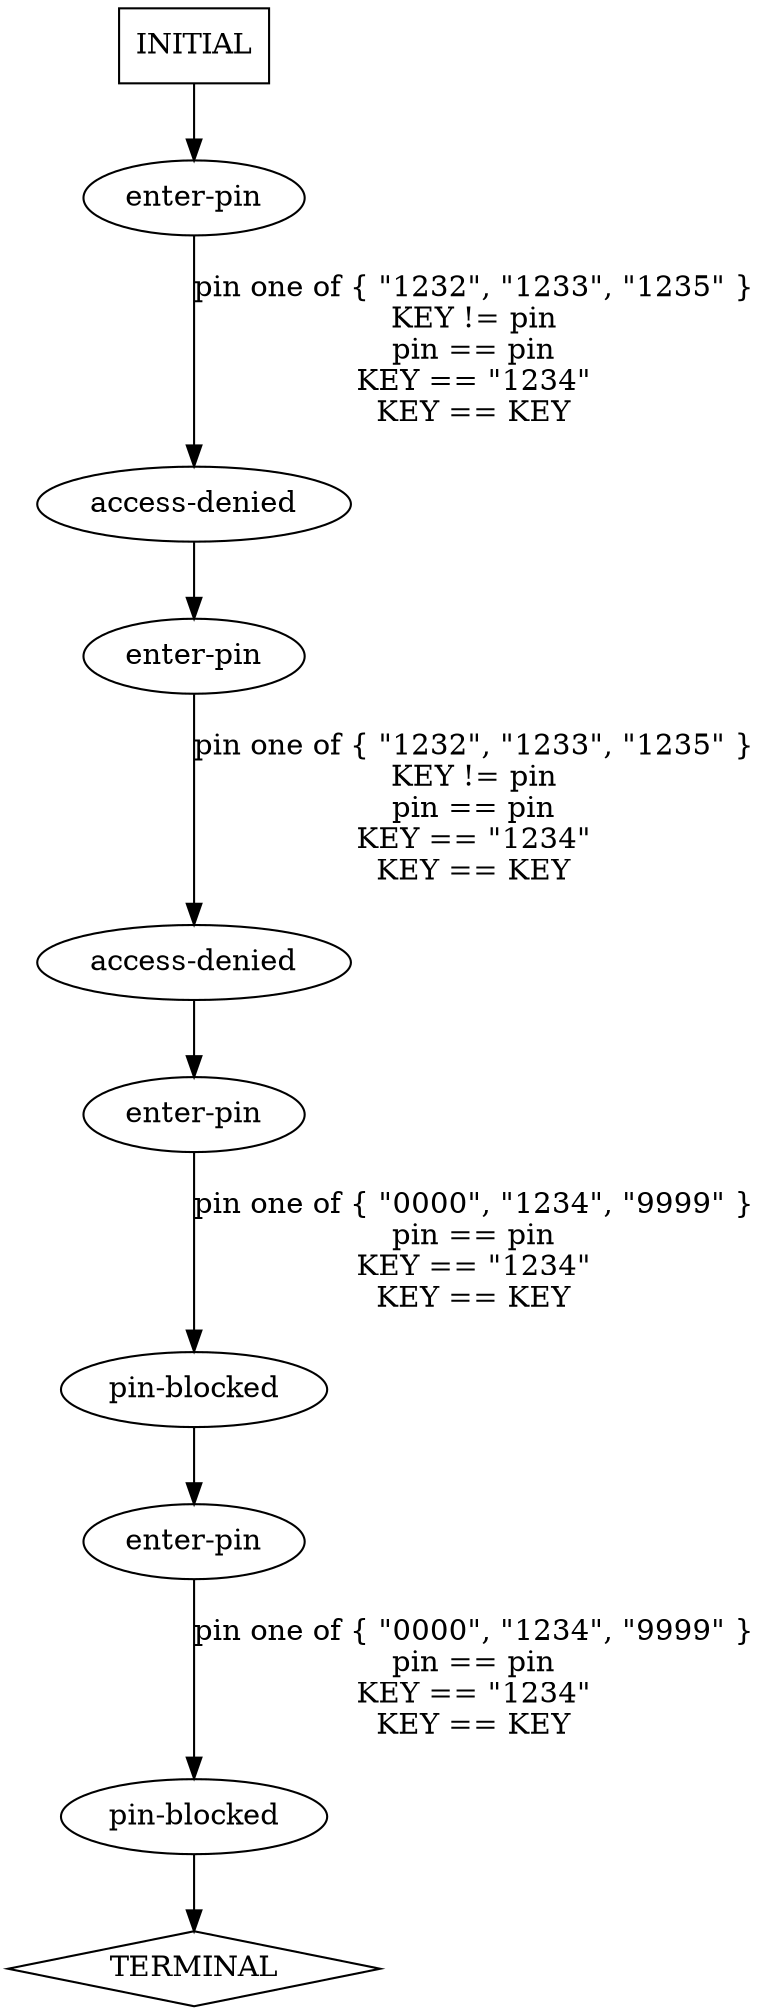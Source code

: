 digraph {
  0 [label="access-denied"];
  1 [label="access-denied"];
  2 [label="enter-pin"];
  3 [label="enter-pin"];
  4 [label="enter-pin"];
  5 [label="enter-pin"];
  6 [label="pin-blocked"];
  7 [label="pin-blocked"];
  8 [label="TERMINAL",shape=diamond];
  9 [label="INITIAL",shape=box];
0->3 [label="",];
1->4 [label="",];
2->0 [label="pin one of { \"1232\", \"1233\", \"1235\" }\nKEY != pin\npin == pin\nKEY == \"1234\"\nKEY == KEY",];
3->1 [label="pin one of { \"1232\", \"1233\", \"1235\" }\nKEY != pin\npin == pin\nKEY == \"1234\"\nKEY == KEY",];
4->6 [label="pin one of { \"0000\", \"1234\", \"9999\" }\npin == pin\nKEY == \"1234\"\nKEY == KEY",];
5->7 [label="pin one of { \"0000\", \"1234\", \"9999\" }\npin == pin\nKEY == \"1234\"\nKEY == KEY",];
6->5 [label="",];
7->8 [label="",];
9->2 [label="",];
} // digraph {
